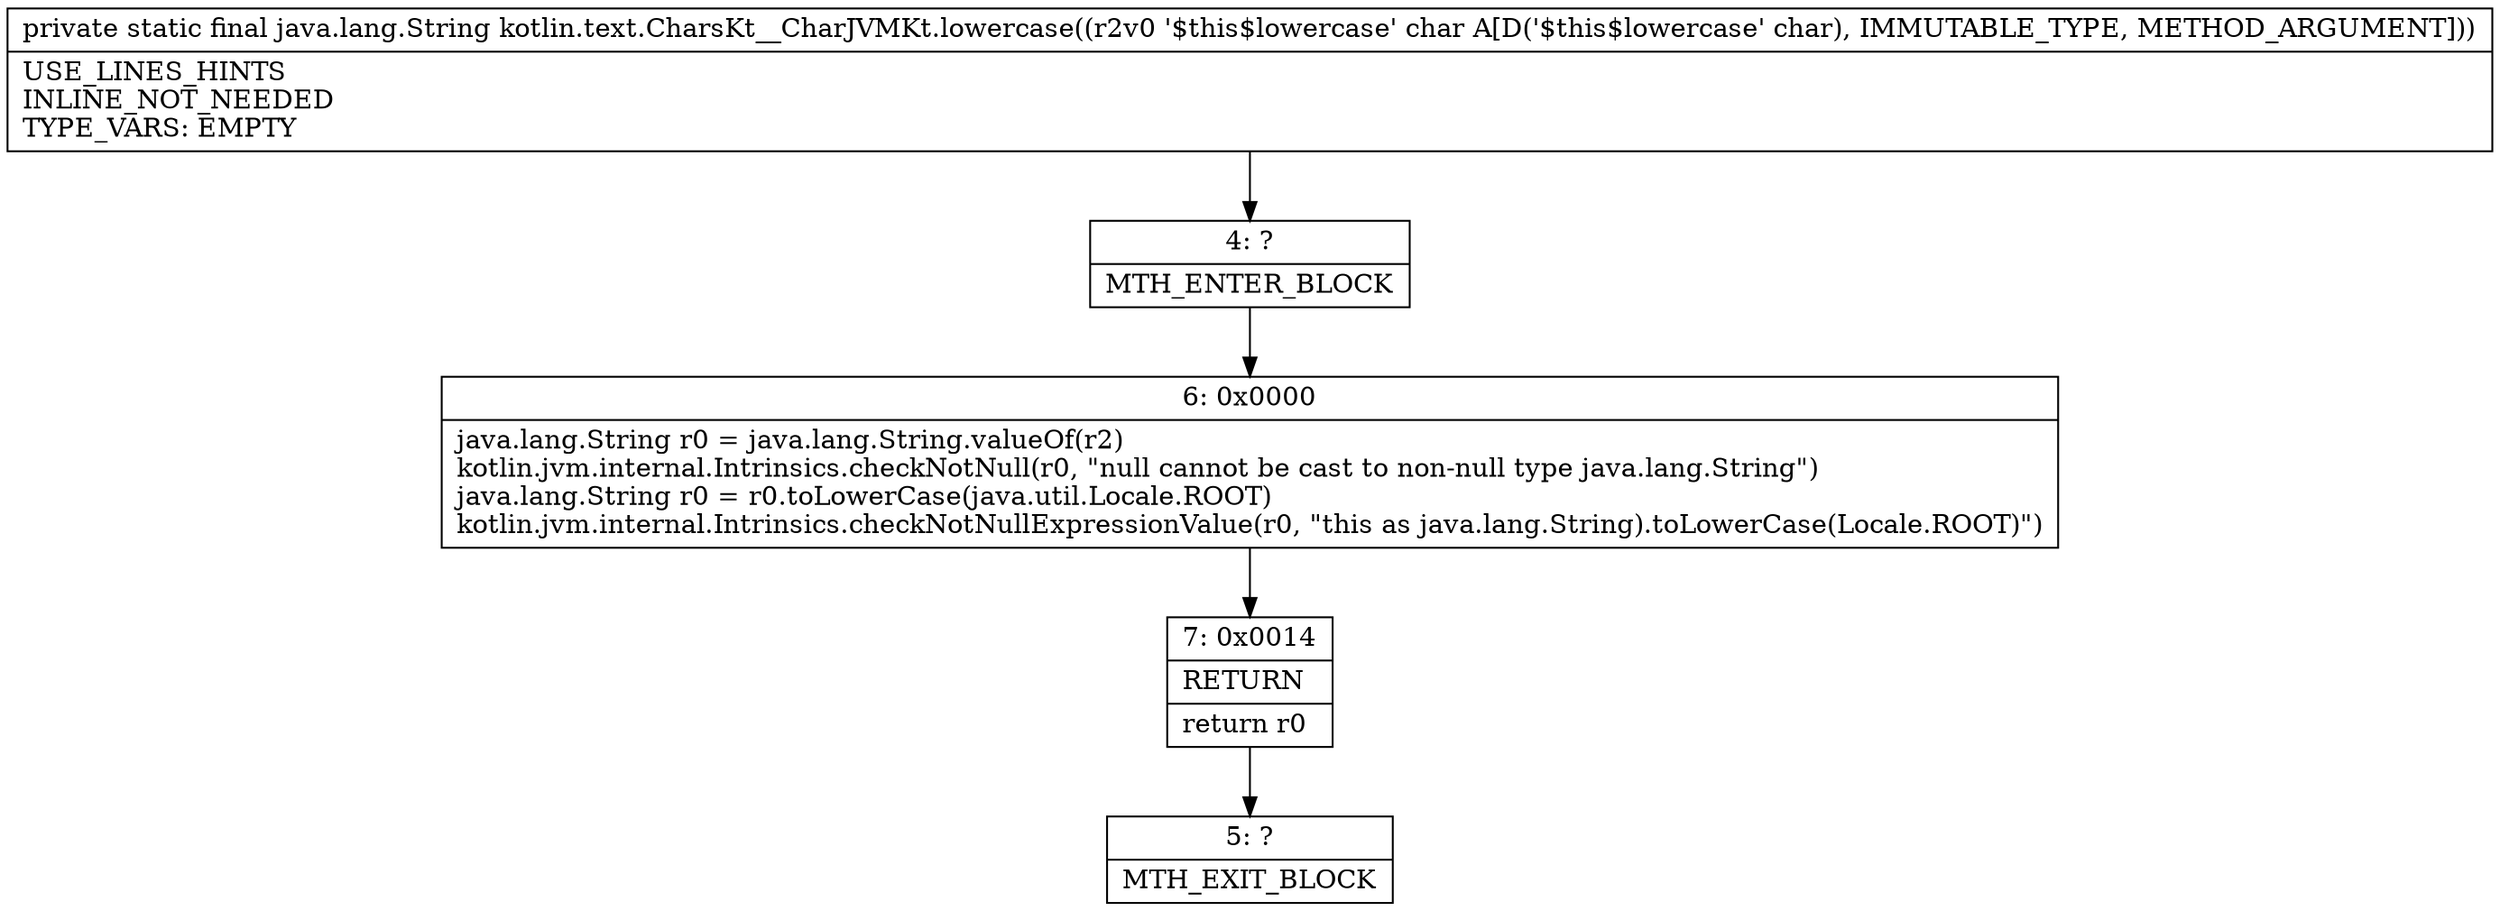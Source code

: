 digraph "CFG forkotlin.text.CharsKt__CharJVMKt.lowercase(C)Ljava\/lang\/String;" {
Node_4 [shape=record,label="{4\:\ ?|MTH_ENTER_BLOCK\l}"];
Node_6 [shape=record,label="{6\:\ 0x0000|java.lang.String r0 = java.lang.String.valueOf(r2)\lkotlin.jvm.internal.Intrinsics.checkNotNull(r0, \"null cannot be cast to non\-null type java.lang.String\")\ljava.lang.String r0 = r0.toLowerCase(java.util.Locale.ROOT)\lkotlin.jvm.internal.Intrinsics.checkNotNullExpressionValue(r0, \"this as java.lang.String).toLowerCase(Locale.ROOT)\")\l}"];
Node_7 [shape=record,label="{7\:\ 0x0014|RETURN\l|return r0\l}"];
Node_5 [shape=record,label="{5\:\ ?|MTH_EXIT_BLOCK\l}"];
MethodNode[shape=record,label="{private static final java.lang.String kotlin.text.CharsKt__CharJVMKt.lowercase((r2v0 '$this$lowercase' char A[D('$this$lowercase' char), IMMUTABLE_TYPE, METHOD_ARGUMENT]))  | USE_LINES_HINTS\lINLINE_NOT_NEEDED\lTYPE_VARS: EMPTY\l}"];
MethodNode -> Node_4;Node_4 -> Node_6;
Node_6 -> Node_7;
Node_7 -> Node_5;
}

